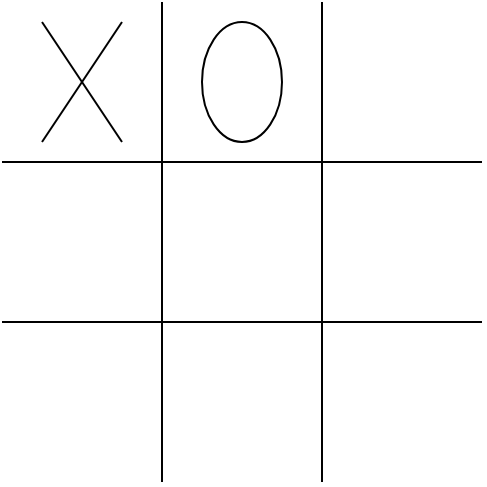 <mxfile version="12.2.4" pages="1"><diagram id="m8lWEP78cJx4Lwgoine3" name="Page-1"><mxGraphModel dx="373" dy="243" grid="1" gridSize="10" guides="1" tooltips="1" connect="1" arrows="1" fold="1" page="1" pageScale="1" pageWidth="827" pageHeight="1169" math="0" shadow="0"><root><mxCell id="0"/><mxCell id="1" parent="0"/><mxCell id="2" value="" style="endArrow=none;html=1;" parent="1" edge="1"><mxGeometry width="50" height="50" relative="1" as="geometry"><mxPoint x="80" y="240" as="sourcePoint"/><mxPoint x="80" as="targetPoint"/></mxGeometry></mxCell><mxCell id="3" value="" style="endArrow=none;html=1;" parent="1" edge="1"><mxGeometry width="50" height="50" relative="1" as="geometry"><mxPoint x="160" y="240" as="sourcePoint"/><mxPoint x="160" as="targetPoint"/></mxGeometry></mxCell><mxCell id="4" value="" style="endArrow=none;html=1;" parent="1" edge="1"><mxGeometry width="50" height="50" relative="1" as="geometry"><mxPoint y="80" as="sourcePoint"/><mxPoint x="240" y="80" as="targetPoint"/></mxGeometry></mxCell><mxCell id="5" value="" style="endArrow=none;html=1;" parent="1" edge="1"><mxGeometry width="50" height="50" relative="1" as="geometry"><mxPoint y="160" as="sourcePoint"/><mxPoint x="240" y="160" as="targetPoint"/></mxGeometry></mxCell><mxCell id="6" value="" style="endArrow=none;html=1;" parent="1" edge="1"><mxGeometry width="50" height="50" relative="1" as="geometry"><mxPoint x="20" y="70" as="sourcePoint"/><mxPoint x="60" y="10" as="targetPoint"/></mxGeometry></mxCell><mxCell id="7" value="" style="endArrow=none;html=1;" parent="1" edge="1"><mxGeometry width="50" height="50" relative="1" as="geometry"><mxPoint x="60" y="70" as="sourcePoint"/><mxPoint x="20" y="10" as="targetPoint"/></mxGeometry></mxCell><mxCell id="8" value="" style="ellipse;whiteSpace=wrap;html=1;" parent="1" vertex="1"><mxGeometry x="100" y="10" width="40" height="60" as="geometry"/></mxCell></root></mxGraphModel></diagram></mxfile>
